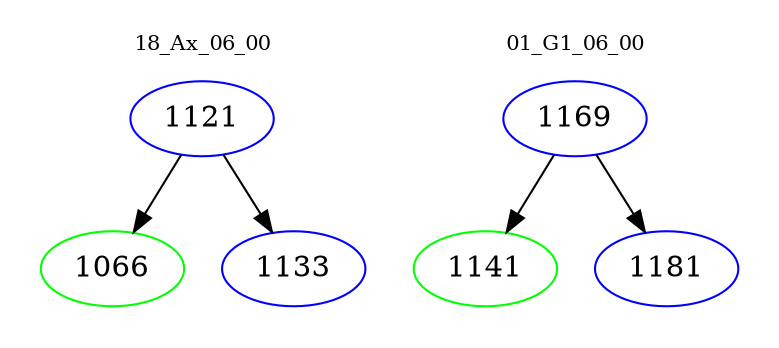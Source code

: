 digraph{
subgraph cluster_0 {
color = white
label = "18_Ax_06_00";
fontsize=10;
T0_1121 [label="1121", color="blue"]
T0_1121 -> T0_1066 [color="black"]
T0_1066 [label="1066", color="green"]
T0_1121 -> T0_1133 [color="black"]
T0_1133 [label="1133", color="blue"]
}
subgraph cluster_1 {
color = white
label = "01_G1_06_00";
fontsize=10;
T1_1169 [label="1169", color="blue"]
T1_1169 -> T1_1141 [color="black"]
T1_1141 [label="1141", color="green"]
T1_1169 -> T1_1181 [color="black"]
T1_1181 [label="1181", color="blue"]
}
}
